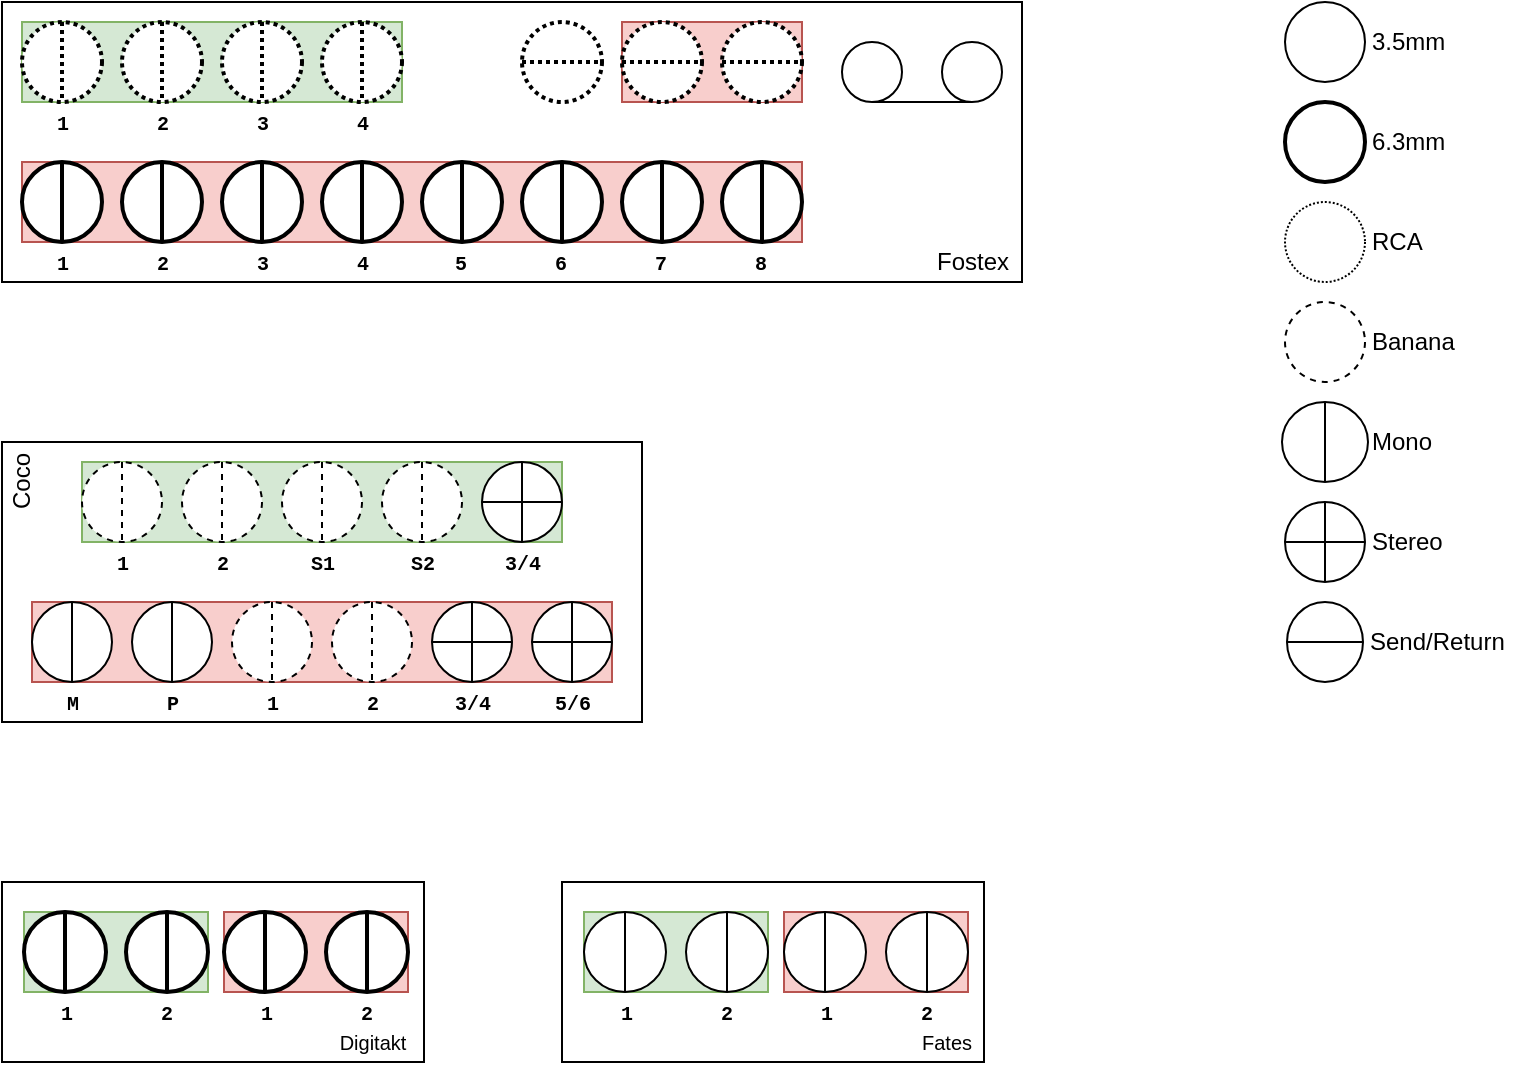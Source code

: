 <mxfile version="13.7.9" type="github">
  <diagram id="T0rFNiq_OgX8usC7l5FM" name="Page-1">
    <mxGraphModel dx="731" dy="662" grid="1" gridSize="10" guides="1" tooltips="1" connect="1" arrows="1" fold="1" page="1" pageScale="1" pageWidth="827" pageHeight="1169" math="0" shadow="0">
      <root>
        <mxCell id="0" />
        <mxCell id="1" parent="0" />
        <mxCell id="CBdwzcLFtsrTOGJNhiNT-50" value="" style="group" vertex="1" connectable="0" parent="1">
          <mxGeometry x="40" y="40" width="510" height="140" as="geometry" />
        </mxCell>
        <mxCell id="CBdwzcLFtsrTOGJNhiNT-32" value="" style="rounded=0;whiteSpace=wrap;html=1;" vertex="1" parent="CBdwzcLFtsrTOGJNhiNT-50">
          <mxGeometry width="510" height="140" as="geometry" />
        </mxCell>
        <mxCell id="CBdwzcLFtsrTOGJNhiNT-49" value="" style="group" vertex="1" connectable="0" parent="CBdwzcLFtsrTOGJNhiNT-50">
          <mxGeometry x="10" y="10" width="490" height="130" as="geometry" />
        </mxCell>
        <mxCell id="CBdwzcLFtsrTOGJNhiNT-25" value="" style="group" vertex="1" connectable="0" parent="CBdwzcLFtsrTOGJNhiNT-49">
          <mxGeometry x="410" y="10" width="80" height="30" as="geometry" />
        </mxCell>
        <mxCell id="CBdwzcLFtsrTOGJNhiNT-22" value="" style="shape=tapeData;whiteSpace=wrap;html=1;perimeter=ellipsePerimeter;" vertex="1" parent="CBdwzcLFtsrTOGJNhiNT-25">
          <mxGeometry width="30" height="30" as="geometry" />
        </mxCell>
        <mxCell id="CBdwzcLFtsrTOGJNhiNT-23" value="" style="shape=tapeData;whiteSpace=wrap;html=1;perimeter=ellipsePerimeter;flipH=1;" vertex="1" parent="CBdwzcLFtsrTOGJNhiNT-25">
          <mxGeometry x="50" width="30" height="30" as="geometry" />
        </mxCell>
        <mxCell id="CBdwzcLFtsrTOGJNhiNT-24" value="" style="endArrow=none;html=1;exitX=0.5;exitY=1;exitDx=0;exitDy=0;entryX=0.5;entryY=1;entryDx=0;entryDy=0;" edge="1" parent="CBdwzcLFtsrTOGJNhiNT-25" source="CBdwzcLFtsrTOGJNhiNT-22" target="CBdwzcLFtsrTOGJNhiNT-23">
          <mxGeometry width="50" height="50" relative="1" as="geometry">
            <mxPoint x="20" y="90" as="sourcePoint" />
            <mxPoint x="230" y="40" as="targetPoint" />
          </mxGeometry>
        </mxCell>
        <mxCell id="CBdwzcLFtsrTOGJNhiNT-16" value="" style="shape=lineEllipse;line=horizontal;perimeter=ellipsePerimeter;whiteSpace=wrap;html=1;backgroundOutline=1;strokeWidth=2;dashed=1;dashPattern=1 1;" vertex="1" parent="CBdwzcLFtsrTOGJNhiNT-49">
          <mxGeometry x="250" width="40" height="40" as="geometry" />
        </mxCell>
        <mxCell id="CBdwzcLFtsrTOGJNhiNT-19" value="" style="group;fillColor=#f8cecc;strokeColor=#b85450;" vertex="1" connectable="0" parent="CBdwzcLFtsrTOGJNhiNT-49">
          <mxGeometry x="300" width="90" height="40" as="geometry" />
        </mxCell>
        <mxCell id="CBdwzcLFtsrTOGJNhiNT-13" value="" style="shape=lineEllipse;line=horizontal;perimeter=ellipsePerimeter;whiteSpace=wrap;html=1;backgroundOutline=1;strokeWidth=2;dashed=1;dashPattern=1 1;" vertex="1" parent="CBdwzcLFtsrTOGJNhiNT-19">
          <mxGeometry x="50" width="40" height="40" as="geometry" />
        </mxCell>
        <mxCell id="CBdwzcLFtsrTOGJNhiNT-15" value="" style="shape=lineEllipse;line=horizontal;perimeter=ellipsePerimeter;whiteSpace=wrap;html=1;backgroundOutline=1;strokeWidth=2;dashed=1;dashPattern=1 1;" vertex="1" parent="CBdwzcLFtsrTOGJNhiNT-19">
          <mxGeometry width="40" height="40" as="geometry" />
        </mxCell>
        <mxCell id="CBdwzcLFtsrTOGJNhiNT-47" value="" style="group" vertex="1" connectable="0" parent="CBdwzcLFtsrTOGJNhiNT-49">
          <mxGeometry width="190" height="60" as="geometry" />
        </mxCell>
        <mxCell id="CBdwzcLFtsrTOGJNhiNT-35" value="&lt;font style=&quot;font-size: 10px&quot; face=&quot;Courier New&quot;&gt;&lt;b&gt;1&lt;/b&gt;&lt;/font&gt;" style="text;html=1;resizable=0;autosize=1;align=center;verticalAlign=middle;points=[];fillColor=none;strokeColor=none;rounded=0;" vertex="1" parent="CBdwzcLFtsrTOGJNhiNT-47">
          <mxGeometry x="10" y="40" width="20" height="20" as="geometry" />
        </mxCell>
        <mxCell id="CBdwzcLFtsrTOGJNhiNT-20" value="" style="group;fillColor=#d5e8d4;strokeColor=#82b366;" vertex="1" connectable="0" parent="CBdwzcLFtsrTOGJNhiNT-47">
          <mxGeometry width="190" height="40" as="geometry" />
        </mxCell>
        <mxCell id="CBdwzcLFtsrTOGJNhiNT-10" value="" style="shape=lineEllipse;line=vertical;perimeter=ellipsePerimeter;whiteSpace=wrap;html=1;backgroundOutline=1;strokeWidth=2;dashed=1;dashPattern=1 1;" vertex="1" parent="CBdwzcLFtsrTOGJNhiNT-20">
          <mxGeometry width="40" height="40" as="geometry" />
        </mxCell>
        <mxCell id="CBdwzcLFtsrTOGJNhiNT-11" value="" style="shape=lineEllipse;line=vertical;perimeter=ellipsePerimeter;whiteSpace=wrap;html=1;backgroundOutline=1;strokeWidth=2;dashed=1;dashPattern=1 1;" vertex="1" parent="CBdwzcLFtsrTOGJNhiNT-20">
          <mxGeometry x="50" width="40" height="40" as="geometry" />
        </mxCell>
        <mxCell id="CBdwzcLFtsrTOGJNhiNT-12" value="" style="shape=lineEllipse;line=vertical;perimeter=ellipsePerimeter;whiteSpace=wrap;html=1;backgroundOutline=1;strokeWidth=2;dashed=1;dashPattern=1 1;" vertex="1" parent="CBdwzcLFtsrTOGJNhiNT-20">
          <mxGeometry x="100" width="40" height="40" as="geometry" />
        </mxCell>
        <mxCell id="CBdwzcLFtsrTOGJNhiNT-14" value="" style="shape=lineEllipse;line=vertical;perimeter=ellipsePerimeter;whiteSpace=wrap;html=1;backgroundOutline=1;strokeWidth=2;dashed=1;dashPattern=1 1;" vertex="1" parent="CBdwzcLFtsrTOGJNhiNT-20">
          <mxGeometry x="150" width="40" height="40" as="geometry" />
        </mxCell>
        <mxCell id="CBdwzcLFtsrTOGJNhiNT-36" value="&lt;font style=&quot;font-size: 10px&quot; face=&quot;Courier New&quot;&gt;&lt;b&gt;2&lt;/b&gt;&lt;/font&gt;" style="text;html=1;resizable=0;autosize=1;align=center;verticalAlign=middle;points=[];fillColor=none;strokeColor=none;rounded=0;" vertex="1" parent="CBdwzcLFtsrTOGJNhiNT-47">
          <mxGeometry x="60" y="40" width="20" height="20" as="geometry" />
        </mxCell>
        <mxCell id="CBdwzcLFtsrTOGJNhiNT-37" value="&lt;font style=&quot;font-size: 10px&quot;&gt;&lt;b&gt;&lt;font style=&quot;font-size: 10px&quot; face=&quot;Courier New&quot;&gt;3&lt;/font&gt;&lt;/b&gt;&lt;/font&gt;" style="text;html=1;resizable=0;autosize=1;align=center;verticalAlign=middle;points=[];fillColor=none;strokeColor=none;rounded=0;" vertex="1" parent="CBdwzcLFtsrTOGJNhiNT-47">
          <mxGeometry x="110" y="40" width="20" height="20" as="geometry" />
        </mxCell>
        <mxCell id="CBdwzcLFtsrTOGJNhiNT-38" value="&lt;font style=&quot;font-size: 10px&quot; face=&quot;Courier New&quot;&gt;&lt;b&gt;4&lt;/b&gt;&lt;/font&gt;" style="text;html=1;resizable=0;autosize=1;align=center;verticalAlign=middle;points=[];fillColor=none;strokeColor=none;rounded=0;" vertex="1" parent="CBdwzcLFtsrTOGJNhiNT-47">
          <mxGeometry x="160" y="40" width="20" height="20" as="geometry" />
        </mxCell>
        <mxCell id="CBdwzcLFtsrTOGJNhiNT-48" value="" style="group" vertex="1" connectable="0" parent="CBdwzcLFtsrTOGJNhiNT-49">
          <mxGeometry y="70" width="390" height="60" as="geometry" />
        </mxCell>
        <mxCell id="CBdwzcLFtsrTOGJNhiNT-18" value="" style="group;fillColor=#f8cecc;strokeColor=#b85450;" vertex="1" connectable="0" parent="CBdwzcLFtsrTOGJNhiNT-48">
          <mxGeometry width="390" height="40" as="geometry" />
        </mxCell>
        <mxCell id="CBdwzcLFtsrTOGJNhiNT-1" value="" style="shape=lineEllipse;line=vertical;perimeter=ellipsePerimeter;whiteSpace=wrap;html=1;backgroundOutline=1;strokeWidth=2;" vertex="1" parent="CBdwzcLFtsrTOGJNhiNT-18">
          <mxGeometry width="40" height="40" as="geometry" />
        </mxCell>
        <mxCell id="CBdwzcLFtsrTOGJNhiNT-2" value="" style="shape=lineEllipse;line=vertical;perimeter=ellipsePerimeter;whiteSpace=wrap;html=1;backgroundOutline=1;strokeWidth=2;" vertex="1" parent="CBdwzcLFtsrTOGJNhiNT-18">
          <mxGeometry x="50" width="40" height="40" as="geometry" />
        </mxCell>
        <mxCell id="CBdwzcLFtsrTOGJNhiNT-3" value="" style="shape=lineEllipse;line=vertical;perimeter=ellipsePerimeter;whiteSpace=wrap;html=1;backgroundOutline=1;strokeWidth=2;" vertex="1" parent="CBdwzcLFtsrTOGJNhiNT-18">
          <mxGeometry x="100" width="40" height="40" as="geometry" />
        </mxCell>
        <mxCell id="CBdwzcLFtsrTOGJNhiNT-4" value="" style="shape=lineEllipse;line=vertical;perimeter=ellipsePerimeter;whiteSpace=wrap;html=1;backgroundOutline=1;strokeWidth=2;" vertex="1" parent="CBdwzcLFtsrTOGJNhiNT-18">
          <mxGeometry x="350" width="40" height="40" as="geometry" />
        </mxCell>
        <mxCell id="CBdwzcLFtsrTOGJNhiNT-5" value="" style="shape=lineEllipse;line=vertical;perimeter=ellipsePerimeter;whiteSpace=wrap;html=1;backgroundOutline=1;strokeWidth=2;" vertex="1" parent="CBdwzcLFtsrTOGJNhiNT-18">
          <mxGeometry x="150" width="40" height="40" as="geometry" />
        </mxCell>
        <mxCell id="CBdwzcLFtsrTOGJNhiNT-6" value="" style="shape=lineEllipse;line=vertical;perimeter=ellipsePerimeter;whiteSpace=wrap;html=1;backgroundOutline=1;strokeWidth=2;" vertex="1" parent="CBdwzcLFtsrTOGJNhiNT-18">
          <mxGeometry x="300" width="40" height="40" as="geometry" />
        </mxCell>
        <mxCell id="CBdwzcLFtsrTOGJNhiNT-7" value="" style="shape=lineEllipse;line=vertical;perimeter=ellipsePerimeter;whiteSpace=wrap;html=1;backgroundOutline=1;strokeWidth=2;" vertex="1" parent="CBdwzcLFtsrTOGJNhiNT-18">
          <mxGeometry x="250" width="40" height="40" as="geometry" />
        </mxCell>
        <mxCell id="CBdwzcLFtsrTOGJNhiNT-8" value="" style="shape=lineEllipse;line=vertical;perimeter=ellipsePerimeter;whiteSpace=wrap;html=1;backgroundOutline=1;strokeWidth=2;" vertex="1" parent="CBdwzcLFtsrTOGJNhiNT-18">
          <mxGeometry x="200" width="40" height="40" as="geometry" />
        </mxCell>
        <mxCell id="CBdwzcLFtsrTOGJNhiNT-39" value="&lt;font style=&quot;font-size: 10px&quot; face=&quot;Courier New&quot;&gt;&lt;b&gt;1&lt;/b&gt;&lt;/font&gt;" style="text;html=1;resizable=0;autosize=1;align=center;verticalAlign=middle;points=[];fillColor=none;strokeColor=none;rounded=0;" vertex="1" parent="CBdwzcLFtsrTOGJNhiNT-48">
          <mxGeometry x="10" y="40" width="20" height="20" as="geometry" />
        </mxCell>
        <mxCell id="CBdwzcLFtsrTOGJNhiNT-40" value="&lt;font style=&quot;font-size: 10px&quot; face=&quot;Courier New&quot;&gt;&lt;b&gt;2&lt;/b&gt;&lt;/font&gt;" style="text;html=1;resizable=0;autosize=1;align=center;verticalAlign=middle;points=[];fillColor=none;strokeColor=none;rounded=0;" vertex="1" parent="CBdwzcLFtsrTOGJNhiNT-48">
          <mxGeometry x="60" y="40" width="20" height="20" as="geometry" />
        </mxCell>
        <mxCell id="CBdwzcLFtsrTOGJNhiNT-41" value="&lt;font style=&quot;font-size: 10px&quot;&gt;&lt;b&gt;&lt;font style=&quot;font-size: 10px&quot; face=&quot;Courier New&quot;&gt;3&lt;/font&gt;&lt;/b&gt;&lt;/font&gt;" style="text;html=1;resizable=0;autosize=1;align=center;verticalAlign=middle;points=[];fillColor=none;strokeColor=none;rounded=0;" vertex="1" parent="CBdwzcLFtsrTOGJNhiNT-48">
          <mxGeometry x="110" y="40" width="20" height="20" as="geometry" />
        </mxCell>
        <mxCell id="CBdwzcLFtsrTOGJNhiNT-42" value="&lt;font style=&quot;font-size: 10px&quot; face=&quot;Courier New&quot;&gt;&lt;b&gt;4&lt;/b&gt;&lt;/font&gt;" style="text;html=1;resizable=0;autosize=1;align=center;verticalAlign=middle;points=[];fillColor=none;strokeColor=none;rounded=0;" vertex="1" parent="CBdwzcLFtsrTOGJNhiNT-48">
          <mxGeometry x="160" y="40" width="20" height="20" as="geometry" />
        </mxCell>
        <mxCell id="CBdwzcLFtsrTOGJNhiNT-43" value="&lt;font style=&quot;font-size: 10px&quot; face=&quot;Courier New&quot;&gt;&lt;b&gt;&lt;font style=&quot;font-size: 10px&quot;&gt;5&lt;/font&gt;&lt;/b&gt;&lt;/font&gt;" style="text;html=1;resizable=0;autosize=1;align=center;verticalAlign=middle;points=[];fillColor=none;strokeColor=none;rounded=0;" vertex="1" parent="CBdwzcLFtsrTOGJNhiNT-48">
          <mxGeometry x="209" y="40" width="20" height="20" as="geometry" />
        </mxCell>
        <mxCell id="CBdwzcLFtsrTOGJNhiNT-44" value="&lt;font style=&quot;font-size: 10px&quot; face=&quot;Courier New&quot;&gt;&lt;b&gt;6&lt;/b&gt;&lt;/font&gt;" style="text;html=1;resizable=0;autosize=1;align=center;verticalAlign=middle;points=[];fillColor=none;strokeColor=none;rounded=0;" vertex="1" parent="CBdwzcLFtsrTOGJNhiNT-48">
          <mxGeometry x="259" y="40" width="20" height="20" as="geometry" />
        </mxCell>
        <mxCell id="CBdwzcLFtsrTOGJNhiNT-45" value="&lt;font style=&quot;font-size: 10px&quot; face=&quot;Courier New&quot;&gt;&lt;b&gt;7&lt;/b&gt;&lt;/font&gt;" style="text;html=1;resizable=0;autosize=1;align=center;verticalAlign=middle;points=[];fillColor=none;strokeColor=none;rounded=0;" vertex="1" parent="CBdwzcLFtsrTOGJNhiNT-48">
          <mxGeometry x="309" y="40" width="20" height="20" as="geometry" />
        </mxCell>
        <mxCell id="CBdwzcLFtsrTOGJNhiNT-46" value="&lt;font style=&quot;font-size: 10px&quot; face=&quot;Courier New&quot;&gt;&lt;b&gt;8&lt;/b&gt;&lt;/font&gt;" style="text;html=1;resizable=0;autosize=1;align=center;verticalAlign=middle;points=[];fillColor=none;strokeColor=none;rounded=0;" vertex="1" parent="CBdwzcLFtsrTOGJNhiNT-48">
          <mxGeometry x="359" y="40" width="20" height="20" as="geometry" />
        </mxCell>
        <mxCell id="CBdwzcLFtsrTOGJNhiNT-153" value="Fostex" style="text;html=1;resizable=0;autosize=1;align=center;verticalAlign=middle;points=[];fillColor=none;strokeColor=none;rounded=0;" vertex="1" parent="CBdwzcLFtsrTOGJNhiNT-50">
          <mxGeometry x="460" y="120" width="50" height="20" as="geometry" />
        </mxCell>
        <mxCell id="CBdwzcLFtsrTOGJNhiNT-100" value="" style="group" vertex="1" connectable="0" parent="1">
          <mxGeometry x="40" y="260" width="320" height="140" as="geometry" />
        </mxCell>
        <mxCell id="CBdwzcLFtsrTOGJNhiNT-99" value="" style="rounded=0;whiteSpace=wrap;html=1;" vertex="1" parent="CBdwzcLFtsrTOGJNhiNT-100">
          <mxGeometry width="320" height="140" as="geometry" />
        </mxCell>
        <mxCell id="CBdwzcLFtsrTOGJNhiNT-75" value="" style="group" vertex="1" connectable="0" parent="CBdwzcLFtsrTOGJNhiNT-100">
          <mxGeometry x="15" y="80" width="290" height="60" as="geometry" />
        </mxCell>
        <mxCell id="CBdwzcLFtsrTOGJNhiNT-61" value="&lt;font style=&quot;font-size: 10px&quot; face=&quot;Courier New&quot;&gt;&lt;b&gt;P&lt;/b&gt;&lt;/font&gt;" style="text;html=1;resizable=0;autosize=1;align=center;verticalAlign=middle;points=[];fillColor=none;strokeColor=none;rounded=0;" vertex="1" parent="CBdwzcLFtsrTOGJNhiNT-75">
          <mxGeometry x="60" y="40" width="20" height="20" as="geometry" />
        </mxCell>
        <mxCell id="CBdwzcLFtsrTOGJNhiNT-57" value="&lt;font style=&quot;font-size: 10px&quot; face=&quot;Courier New&quot;&gt;&lt;b&gt;2&lt;/b&gt;&lt;/font&gt;" style="text;html=1;resizable=0;autosize=1;align=center;verticalAlign=middle;points=[];fillColor=none;strokeColor=none;rounded=0;" vertex="1" parent="CBdwzcLFtsrTOGJNhiNT-75">
          <mxGeometry x="160" y="40" width="20" height="20" as="geometry" />
        </mxCell>
        <mxCell id="CBdwzcLFtsrTOGJNhiNT-56" value="&lt;font style=&quot;font-size: 10px&quot; face=&quot;Courier New&quot;&gt;&lt;b&gt;1&lt;/b&gt;&lt;/font&gt;" style="text;html=1;resizable=0;autosize=1;align=center;verticalAlign=middle;points=[];fillColor=none;strokeColor=none;rounded=0;" vertex="1" parent="CBdwzcLFtsrTOGJNhiNT-75">
          <mxGeometry x="110" y="40" width="20" height="20" as="geometry" />
        </mxCell>
        <mxCell id="CBdwzcLFtsrTOGJNhiNT-68" value="&lt;font style=&quot;font-size: 10px&quot; face=&quot;Courier New&quot;&gt;&lt;b&gt;M&lt;/b&gt;&lt;/font&gt;" style="text;html=1;resizable=0;autosize=1;align=center;verticalAlign=middle;points=[];fillColor=none;strokeColor=none;rounded=0;" vertex="1" parent="CBdwzcLFtsrTOGJNhiNT-75">
          <mxGeometry x="10" y="40" width="20" height="20" as="geometry" />
        </mxCell>
        <mxCell id="CBdwzcLFtsrTOGJNhiNT-72" value="&lt;font style=&quot;font-size: 10px&quot; face=&quot;Courier New&quot;&gt;&lt;b&gt;3/4&lt;/b&gt;&lt;/font&gt;" style="text;html=1;resizable=0;autosize=1;align=center;verticalAlign=middle;points=[];fillColor=none;strokeColor=none;rounded=0;" vertex="1" parent="CBdwzcLFtsrTOGJNhiNT-75">
          <mxGeometry x="205" y="40" width="30" height="20" as="geometry" />
        </mxCell>
        <mxCell id="CBdwzcLFtsrTOGJNhiNT-73" value="&lt;font style=&quot;font-size: 10px&quot; face=&quot;Courier New&quot;&gt;&lt;b&gt;5/6&lt;/b&gt;&lt;/font&gt;" style="text;html=1;resizable=0;autosize=1;align=center;verticalAlign=middle;points=[];fillColor=none;strokeColor=none;rounded=0;" vertex="1" parent="CBdwzcLFtsrTOGJNhiNT-75">
          <mxGeometry x="255" y="40" width="30" height="20" as="geometry" />
        </mxCell>
        <mxCell id="CBdwzcLFtsrTOGJNhiNT-74" value="" style="group;fillColor=#f8cecc;strokeColor=#b85450;" vertex="1" connectable="0" parent="CBdwzcLFtsrTOGJNhiNT-75">
          <mxGeometry width="290" height="40" as="geometry" />
        </mxCell>
        <mxCell id="CBdwzcLFtsrTOGJNhiNT-54" value="" style="shape=lineEllipse;line=vertical;perimeter=ellipsePerimeter;whiteSpace=wrap;html=1;backgroundOutline=1;" vertex="1" parent="CBdwzcLFtsrTOGJNhiNT-74">
          <mxGeometry x="50" width="40" height="40" as="geometry" />
        </mxCell>
        <mxCell id="CBdwzcLFtsrTOGJNhiNT-51" value="" style="shape=orEllipse;perimeter=ellipsePerimeter;whiteSpace=wrap;html=1;backgroundOutline=1;" vertex="1" parent="CBdwzcLFtsrTOGJNhiNT-74">
          <mxGeometry x="250" width="40" height="40" as="geometry" />
        </mxCell>
        <mxCell id="CBdwzcLFtsrTOGJNhiNT-52" value="" style="shape=orEllipse;perimeter=ellipsePerimeter;whiteSpace=wrap;html=1;backgroundOutline=1;" vertex="1" parent="CBdwzcLFtsrTOGJNhiNT-74">
          <mxGeometry x="200" width="40" height="40" as="geometry" />
        </mxCell>
        <mxCell id="CBdwzcLFtsrTOGJNhiNT-67" value="" style="shape=lineEllipse;line=vertical;perimeter=ellipsePerimeter;whiteSpace=wrap;html=1;backgroundOutline=1;" vertex="1" parent="CBdwzcLFtsrTOGJNhiNT-74">
          <mxGeometry width="40" height="40" as="geometry" />
        </mxCell>
        <mxCell id="CBdwzcLFtsrTOGJNhiNT-70" value="" style="shape=lineEllipse;line=vertical;perimeter=ellipsePerimeter;whiteSpace=wrap;html=1;backgroundOutline=1;dashed=1;" vertex="1" parent="CBdwzcLFtsrTOGJNhiNT-74">
          <mxGeometry x="100" width="40" height="40" as="geometry" />
        </mxCell>
        <mxCell id="CBdwzcLFtsrTOGJNhiNT-71" value="" style="shape=lineEllipse;line=vertical;perimeter=ellipsePerimeter;whiteSpace=wrap;html=1;backgroundOutline=1;dashed=1;" vertex="1" parent="CBdwzcLFtsrTOGJNhiNT-74">
          <mxGeometry x="150" width="40" height="40" as="geometry" />
        </mxCell>
        <mxCell id="CBdwzcLFtsrTOGJNhiNT-98" value="" style="group;container=1;" vertex="1" connectable="0" parent="CBdwzcLFtsrTOGJNhiNT-100">
          <mxGeometry x="40" y="10" width="240" height="60" as="geometry" />
        </mxCell>
        <mxCell id="CBdwzcLFtsrTOGJNhiNT-83" value="&lt;font style=&quot;font-size: 10px&quot; face=&quot;Courier New&quot;&gt;&lt;b&gt;1&lt;/b&gt;&lt;/font&gt;" style="text;html=1;resizable=0;autosize=1;align=center;verticalAlign=middle;points=[];fillColor=none;strokeColor=none;rounded=0;" vertex="1" parent="CBdwzcLFtsrTOGJNhiNT-98">
          <mxGeometry x="10" y="40" width="20" height="20" as="geometry" />
        </mxCell>
        <mxCell id="CBdwzcLFtsrTOGJNhiNT-86" value="&lt;font style=&quot;font-size: 10px&quot; face=&quot;Courier New&quot;&gt;&lt;b&gt;3/4&lt;/b&gt;&lt;/font&gt;" style="text;html=1;resizable=0;autosize=1;align=center;verticalAlign=middle;points=[];fillColor=none;strokeColor=none;rounded=0;" vertex="1" parent="CBdwzcLFtsrTOGJNhiNT-98">
          <mxGeometry x="205" y="40" width="30" height="20" as="geometry" />
        </mxCell>
        <mxCell id="CBdwzcLFtsrTOGJNhiNT-88" value="&lt;font style=&quot;font-size: 10px&quot; face=&quot;Courier New&quot;&gt;&lt;b&gt;2&lt;/b&gt;&lt;/font&gt;" style="text;html=1;resizable=0;autosize=1;align=center;verticalAlign=middle;points=[];fillColor=none;strokeColor=none;rounded=0;" vertex="1" parent="CBdwzcLFtsrTOGJNhiNT-98">
          <mxGeometry x="60" y="40" width="20" height="20" as="geometry" />
        </mxCell>
        <mxCell id="CBdwzcLFtsrTOGJNhiNT-89" value="&lt;font style=&quot;font-size: 10px&quot; face=&quot;Courier New&quot;&gt;&lt;b&gt;S1&lt;/b&gt;&lt;/font&gt;" style="text;html=1;resizable=0;autosize=1;align=center;verticalAlign=middle;points=[];fillColor=none;strokeColor=none;rounded=0;" vertex="1" parent="CBdwzcLFtsrTOGJNhiNT-98">
          <mxGeometry x="105" y="40" width="30" height="20" as="geometry" />
        </mxCell>
        <mxCell id="CBdwzcLFtsrTOGJNhiNT-90" value="&lt;font style=&quot;font-size: 10px&quot; face=&quot;Courier New&quot;&gt;&lt;b&gt;S2&lt;/b&gt;&lt;/font&gt;" style="text;html=1;resizable=0;autosize=1;align=center;verticalAlign=middle;points=[];fillColor=none;strokeColor=none;rounded=0;" vertex="1" parent="CBdwzcLFtsrTOGJNhiNT-98">
          <mxGeometry x="155" y="40" width="30" height="20" as="geometry" />
        </mxCell>
        <mxCell id="CBdwzcLFtsrTOGJNhiNT-97" value="" style="group;fillColor=#d5e8d4;strokeColor=#82b366;" vertex="1" connectable="0" parent="CBdwzcLFtsrTOGJNhiNT-98">
          <mxGeometry width="240" height="40" as="geometry" />
        </mxCell>
        <mxCell id="CBdwzcLFtsrTOGJNhiNT-53" value="" style="shape=orEllipse;perimeter=ellipsePerimeter;whiteSpace=wrap;html=1;backgroundOutline=1;" vertex="1" parent="CBdwzcLFtsrTOGJNhiNT-97">
          <mxGeometry x="200" width="40" height="40" as="geometry" />
        </mxCell>
        <mxCell id="CBdwzcLFtsrTOGJNhiNT-81" value="" style="shape=lineEllipse;line=vertical;perimeter=ellipsePerimeter;whiteSpace=wrap;html=1;backgroundOutline=1;dashed=1;" vertex="1" parent="CBdwzcLFtsrTOGJNhiNT-97">
          <mxGeometry width="40" height="40" as="geometry" />
        </mxCell>
        <mxCell id="CBdwzcLFtsrTOGJNhiNT-82" value="" style="shape=lineEllipse;line=vertical;perimeter=ellipsePerimeter;whiteSpace=wrap;html=1;backgroundOutline=1;dashed=1;" vertex="1" parent="CBdwzcLFtsrTOGJNhiNT-97">
          <mxGeometry x="50" width="40" height="40" as="geometry" />
        </mxCell>
        <mxCell id="CBdwzcLFtsrTOGJNhiNT-84" value="" style="shape=lineEllipse;line=vertical;perimeter=ellipsePerimeter;whiteSpace=wrap;html=1;backgroundOutline=1;dashed=1;" vertex="1" parent="CBdwzcLFtsrTOGJNhiNT-97">
          <mxGeometry x="100" width="40" height="40" as="geometry" />
        </mxCell>
        <mxCell id="CBdwzcLFtsrTOGJNhiNT-85" value="" style="shape=lineEllipse;line=vertical;perimeter=ellipsePerimeter;whiteSpace=wrap;html=1;backgroundOutline=1;dashed=1;" vertex="1" parent="CBdwzcLFtsrTOGJNhiNT-97">
          <mxGeometry x="150" width="40" height="40" as="geometry" />
        </mxCell>
        <mxCell id="CBdwzcLFtsrTOGJNhiNT-155" value="Coco" style="text;html=1;resizable=0;autosize=1;align=center;verticalAlign=middle;points=[];fillColor=none;strokeColor=none;rounded=0;rotation=270;" vertex="1" parent="CBdwzcLFtsrTOGJNhiNT-100">
          <mxGeometry x="-10" y="10" width="40" height="20" as="geometry" />
        </mxCell>
        <mxCell id="CBdwzcLFtsrTOGJNhiNT-152" value="" style="group" vertex="1" connectable="0" parent="1">
          <mxGeometry x="680" y="40" width="121.5" height="340" as="geometry" />
        </mxCell>
        <mxCell id="CBdwzcLFtsrTOGJNhiNT-136" value="" style="ellipse;whiteSpace=wrap;html=1;strokeWidth=1;" vertex="1" parent="CBdwzcLFtsrTOGJNhiNT-152">
          <mxGeometry x="1.5" width="40" height="40" as="geometry" />
        </mxCell>
        <mxCell id="CBdwzcLFtsrTOGJNhiNT-137" value="" style="ellipse;whiteSpace=wrap;html=1;strokeWidth=1;dashed=1;dashPattern=1 1;" vertex="1" parent="CBdwzcLFtsrTOGJNhiNT-152">
          <mxGeometry x="1.5" y="100" width="40" height="40" as="geometry" />
        </mxCell>
        <mxCell id="CBdwzcLFtsrTOGJNhiNT-138" value="" style="ellipse;whiteSpace=wrap;html=1;strokeWidth=1;dashed=1;" vertex="1" parent="CBdwzcLFtsrTOGJNhiNT-152">
          <mxGeometry x="1.5" y="150" width="40" height="40" as="geometry" />
        </mxCell>
        <mxCell id="CBdwzcLFtsrTOGJNhiNT-139" value="" style="ellipse;whiteSpace=wrap;html=1;strokeWidth=2;" vertex="1" parent="CBdwzcLFtsrTOGJNhiNT-152">
          <mxGeometry x="1.5" y="50" width="40" height="40" as="geometry" />
        </mxCell>
        <mxCell id="CBdwzcLFtsrTOGJNhiNT-140" value="&lt;div&gt;3.5mm&lt;/div&gt;" style="text;html=1;resizable=0;autosize=1;align=left;verticalAlign=middle;points=[];fillColor=none;strokeColor=none;rounded=0;dashed=1;" vertex="1" parent="CBdwzcLFtsrTOGJNhiNT-152">
          <mxGeometry x="43" y="10" width="50" height="20" as="geometry" />
        </mxCell>
        <mxCell id="CBdwzcLFtsrTOGJNhiNT-141" value="&lt;div&gt;6.3mm&lt;/div&gt;" style="text;html=1;resizable=0;autosize=1;align=left;verticalAlign=middle;points=[];fillColor=none;strokeColor=none;rounded=0;dashed=1;" vertex="1" parent="CBdwzcLFtsrTOGJNhiNT-152">
          <mxGeometry x="43" y="60" width="50" height="20" as="geometry" />
        </mxCell>
        <mxCell id="CBdwzcLFtsrTOGJNhiNT-142" value="RCA" style="text;html=1;resizable=0;autosize=1;align=left;verticalAlign=middle;points=[];fillColor=none;strokeColor=none;rounded=0;dashed=1;" vertex="1" parent="CBdwzcLFtsrTOGJNhiNT-152">
          <mxGeometry x="43" y="110" width="40" height="20" as="geometry" />
        </mxCell>
        <mxCell id="CBdwzcLFtsrTOGJNhiNT-143" value="Banana" style="text;html=1;resizable=0;autosize=1;align=left;verticalAlign=middle;points=[];fillColor=none;strokeColor=none;rounded=0;dashed=1;" vertex="1" parent="CBdwzcLFtsrTOGJNhiNT-152">
          <mxGeometry x="43" y="160" width="60" height="20" as="geometry" />
        </mxCell>
        <mxCell id="CBdwzcLFtsrTOGJNhiNT-145" value="Mono" style="text;html=1;resizable=0;autosize=1;align=left;verticalAlign=middle;points=[];fillColor=none;strokeColor=none;rounded=0;dashed=1;" vertex="1" parent="CBdwzcLFtsrTOGJNhiNT-152">
          <mxGeometry x="43" y="210" width="50" height="20" as="geometry" />
        </mxCell>
        <mxCell id="CBdwzcLFtsrTOGJNhiNT-146" value="" style="shape=lineEllipse;line=vertical;perimeter=ellipsePerimeter;whiteSpace=wrap;html=1;backgroundOutline=1;strokeWidth=1;align=left;" vertex="1" parent="CBdwzcLFtsrTOGJNhiNT-152">
          <mxGeometry y="200" width="43" height="40" as="geometry" />
        </mxCell>
        <mxCell id="CBdwzcLFtsrTOGJNhiNT-147" value="" style="shape=orEllipse;perimeter=ellipsePerimeter;whiteSpace=wrap;html=1;backgroundOutline=1;strokeWidth=1;align=left;" vertex="1" parent="CBdwzcLFtsrTOGJNhiNT-152">
          <mxGeometry x="1.5" y="250" width="40" height="40" as="geometry" />
        </mxCell>
        <mxCell id="CBdwzcLFtsrTOGJNhiNT-148" value="Stereo" style="text;html=1;resizable=0;autosize=1;align=left;verticalAlign=middle;points=[];fillColor=none;strokeColor=none;rounded=0;dashed=1;" vertex="1" parent="CBdwzcLFtsrTOGJNhiNT-152">
          <mxGeometry x="43" y="260" width="50" height="20" as="geometry" />
        </mxCell>
        <mxCell id="CBdwzcLFtsrTOGJNhiNT-149" value="" style="shape=lineEllipse;perimeter=ellipsePerimeter;whiteSpace=wrap;html=1;backgroundOutline=1;strokeWidth=1;align=left;" vertex="1" parent="CBdwzcLFtsrTOGJNhiNT-152">
          <mxGeometry x="2.5" y="300" width="38" height="40" as="geometry" />
        </mxCell>
        <mxCell id="CBdwzcLFtsrTOGJNhiNT-150" value="Send/Return" style="text;html=1;resizable=0;autosize=1;align=left;verticalAlign=middle;points=[];fillColor=none;strokeColor=none;rounded=0;dashed=1;" vertex="1" parent="CBdwzcLFtsrTOGJNhiNT-152">
          <mxGeometry x="41.5" y="310" width="80" height="20" as="geometry" />
        </mxCell>
        <mxCell id="CBdwzcLFtsrTOGJNhiNT-158" value="" style="group" vertex="1" connectable="0" parent="1">
          <mxGeometry x="40" y="480" width="220" height="90" as="geometry" />
        </mxCell>
        <mxCell id="CBdwzcLFtsrTOGJNhiNT-120" value="" style="group" vertex="1" connectable="0" parent="CBdwzcLFtsrTOGJNhiNT-158">
          <mxGeometry width="220" height="90" as="geometry" />
        </mxCell>
        <mxCell id="CBdwzcLFtsrTOGJNhiNT-119" value="" style="rounded=0;whiteSpace=wrap;html=1;" vertex="1" parent="CBdwzcLFtsrTOGJNhiNT-120">
          <mxGeometry width="211" height="90" as="geometry" />
        </mxCell>
        <mxCell id="CBdwzcLFtsrTOGJNhiNT-118" value="" style="group" vertex="1" connectable="0" parent="CBdwzcLFtsrTOGJNhiNT-120">
          <mxGeometry x="11" y="15" width="199" height="75" as="geometry" />
        </mxCell>
        <mxCell id="CBdwzcLFtsrTOGJNhiNT-116" value="" style="group" vertex="1" connectable="0" parent="CBdwzcLFtsrTOGJNhiNT-118">
          <mxGeometry width="92" height="60" as="geometry" />
        </mxCell>
        <mxCell id="CBdwzcLFtsrTOGJNhiNT-105" value="" style="group;fillColor=#d5e8d4;strokeColor=#82b366;" vertex="1" connectable="0" parent="CBdwzcLFtsrTOGJNhiNT-116">
          <mxGeometry width="92" height="40" as="geometry" />
        </mxCell>
        <mxCell id="CBdwzcLFtsrTOGJNhiNT-101" value="" style="shape=lineEllipse;line=vertical;perimeter=ellipsePerimeter;whiteSpace=wrap;html=1;backgroundOutline=1;strokeWidth=2;" vertex="1" parent="CBdwzcLFtsrTOGJNhiNT-105">
          <mxGeometry width="41" height="40" as="geometry" />
        </mxCell>
        <mxCell id="CBdwzcLFtsrTOGJNhiNT-102" value="" style="shape=lineEllipse;line=vertical;perimeter=ellipsePerimeter;whiteSpace=wrap;html=1;backgroundOutline=1;strokeWidth=2;" vertex="1" parent="CBdwzcLFtsrTOGJNhiNT-105">
          <mxGeometry x="51" width="41" height="40" as="geometry" />
        </mxCell>
        <mxCell id="CBdwzcLFtsrTOGJNhiNT-107" value="&lt;font style=&quot;font-size: 10px&quot; face=&quot;Courier New&quot;&gt;&lt;b&gt;1&lt;/b&gt;&lt;/font&gt;" style="text;html=1;resizable=0;autosize=1;align=center;verticalAlign=middle;points=[];fillColor=none;strokeColor=none;rounded=0;" vertex="1" parent="CBdwzcLFtsrTOGJNhiNT-116">
          <mxGeometry x="11" y="40" width="20" height="20" as="geometry" />
        </mxCell>
        <mxCell id="CBdwzcLFtsrTOGJNhiNT-108" value="&lt;font style=&quot;font-size: 10px&quot; face=&quot;Courier New&quot;&gt;&lt;b&gt;2&lt;/b&gt;&lt;/font&gt;" style="text;html=1;resizable=0;autosize=1;align=center;verticalAlign=middle;points=[];fillColor=none;strokeColor=none;rounded=0;" vertex="1" parent="CBdwzcLFtsrTOGJNhiNT-116">
          <mxGeometry x="61" y="40" width="20" height="20" as="geometry" />
        </mxCell>
        <mxCell id="CBdwzcLFtsrTOGJNhiNT-117" value="" style="group" vertex="1" connectable="0" parent="CBdwzcLFtsrTOGJNhiNT-118">
          <mxGeometry x="100" width="99" height="75" as="geometry" />
        </mxCell>
        <mxCell id="CBdwzcLFtsrTOGJNhiNT-111" value="" style="group;fillColor=#f8cecc;strokeColor=#b85450;" vertex="1" connectable="0" parent="CBdwzcLFtsrTOGJNhiNT-117">
          <mxGeometry width="92" height="40" as="geometry" />
        </mxCell>
        <mxCell id="CBdwzcLFtsrTOGJNhiNT-112" value="" style="shape=lineEllipse;line=vertical;perimeter=ellipsePerimeter;whiteSpace=wrap;html=1;backgroundOutline=1;strokeWidth=2;" vertex="1" parent="CBdwzcLFtsrTOGJNhiNT-111">
          <mxGeometry width="41" height="40" as="geometry" />
        </mxCell>
        <mxCell id="CBdwzcLFtsrTOGJNhiNT-113" value="" style="shape=lineEllipse;line=vertical;perimeter=ellipsePerimeter;whiteSpace=wrap;html=1;backgroundOutline=1;strokeWidth=2;" vertex="1" parent="CBdwzcLFtsrTOGJNhiNT-111">
          <mxGeometry x="51" width="41" height="40" as="geometry" />
        </mxCell>
        <mxCell id="CBdwzcLFtsrTOGJNhiNT-114" value="&lt;font style=&quot;font-size: 10px&quot; face=&quot;Courier New&quot;&gt;&lt;b&gt;1&lt;/b&gt;&lt;/font&gt;" style="text;html=1;resizable=0;autosize=1;align=center;verticalAlign=middle;points=[];fillColor=none;strokeColor=none;rounded=0;" vertex="1" parent="CBdwzcLFtsrTOGJNhiNT-117">
          <mxGeometry x="11" y="40" width="20" height="20" as="geometry" />
        </mxCell>
        <mxCell id="CBdwzcLFtsrTOGJNhiNT-115" value="&lt;font style=&quot;font-size: 10px&quot; face=&quot;Courier New&quot;&gt;&lt;b&gt;2&lt;/b&gt;&lt;/font&gt;" style="text;html=1;resizable=0;autosize=1;align=center;verticalAlign=middle;points=[];fillColor=none;strokeColor=none;rounded=0;" vertex="1" parent="CBdwzcLFtsrTOGJNhiNT-117">
          <mxGeometry x="61" y="40" width="20" height="20" as="geometry" />
        </mxCell>
        <mxCell id="CBdwzcLFtsrTOGJNhiNT-157" value="Digitakt" style="text;html=1;resizable=0;autosize=1;align=center;verticalAlign=middle;points=[];fillColor=none;strokeColor=none;rounded=0;fontSize=10;" vertex="1" parent="CBdwzcLFtsrTOGJNhiNT-117">
          <mxGeometry x="49" y="55" width="50" height="20" as="geometry" />
        </mxCell>
        <mxCell id="CBdwzcLFtsrTOGJNhiNT-160" value="" style="group" vertex="1" connectable="0" parent="1">
          <mxGeometry x="320" y="480" width="212" height="90" as="geometry" />
        </mxCell>
        <mxCell id="CBdwzcLFtsrTOGJNhiNT-121" value="" style="group" vertex="1" connectable="0" parent="CBdwzcLFtsrTOGJNhiNT-160">
          <mxGeometry width="212" height="90" as="geometry" />
        </mxCell>
        <mxCell id="CBdwzcLFtsrTOGJNhiNT-122" value="" style="rounded=0;whiteSpace=wrap;html=1;" vertex="1" parent="CBdwzcLFtsrTOGJNhiNT-121">
          <mxGeometry width="211" height="90" as="geometry" />
        </mxCell>
        <mxCell id="CBdwzcLFtsrTOGJNhiNT-123" value="" style="group" vertex="1" connectable="0" parent="CBdwzcLFtsrTOGJNhiNT-121">
          <mxGeometry x="11" y="15" width="201" height="75" as="geometry" />
        </mxCell>
        <mxCell id="CBdwzcLFtsrTOGJNhiNT-124" value="" style="group" vertex="1" connectable="0" parent="CBdwzcLFtsrTOGJNhiNT-123">
          <mxGeometry width="92" height="60" as="geometry" />
        </mxCell>
        <mxCell id="CBdwzcLFtsrTOGJNhiNT-125" value="" style="group;fillColor=#d5e8d4;strokeColor=#82b366;" vertex="1" connectable="0" parent="CBdwzcLFtsrTOGJNhiNT-124">
          <mxGeometry width="92" height="40" as="geometry" />
        </mxCell>
        <mxCell id="CBdwzcLFtsrTOGJNhiNT-126" value="" style="shape=lineEllipse;line=vertical;perimeter=ellipsePerimeter;whiteSpace=wrap;html=1;backgroundOutline=1;strokeWidth=1;" vertex="1" parent="CBdwzcLFtsrTOGJNhiNT-125">
          <mxGeometry width="41" height="40" as="geometry" />
        </mxCell>
        <mxCell id="CBdwzcLFtsrTOGJNhiNT-127" value="" style="shape=lineEllipse;line=vertical;perimeter=ellipsePerimeter;whiteSpace=wrap;html=1;backgroundOutline=1;strokeWidth=1;" vertex="1" parent="CBdwzcLFtsrTOGJNhiNT-125">
          <mxGeometry x="51" width="41" height="40" as="geometry" />
        </mxCell>
        <mxCell id="CBdwzcLFtsrTOGJNhiNT-128" value="&lt;font style=&quot;font-size: 10px&quot; face=&quot;Courier New&quot;&gt;&lt;b&gt;1&lt;/b&gt;&lt;/font&gt;" style="text;html=1;resizable=0;autosize=1;align=center;verticalAlign=middle;points=[];fillColor=none;strokeColor=none;rounded=0;" vertex="1" parent="CBdwzcLFtsrTOGJNhiNT-124">
          <mxGeometry x="11" y="40" width="20" height="20" as="geometry" />
        </mxCell>
        <mxCell id="CBdwzcLFtsrTOGJNhiNT-129" value="&lt;font style=&quot;font-size: 10px&quot; face=&quot;Courier New&quot;&gt;&lt;b&gt;2&lt;/b&gt;&lt;/font&gt;" style="text;html=1;resizable=0;autosize=1;align=center;verticalAlign=middle;points=[];fillColor=none;strokeColor=none;rounded=0;" vertex="1" parent="CBdwzcLFtsrTOGJNhiNT-124">
          <mxGeometry x="61" y="40" width="20" height="20" as="geometry" />
        </mxCell>
        <mxCell id="CBdwzcLFtsrTOGJNhiNT-130" value="" style="group" vertex="1" connectable="0" parent="CBdwzcLFtsrTOGJNhiNT-123">
          <mxGeometry x="100" width="101" height="75" as="geometry" />
        </mxCell>
        <mxCell id="CBdwzcLFtsrTOGJNhiNT-131" value="" style="group;fillColor=#f8cecc;strokeColor=#b85450;" vertex="1" connectable="0" parent="CBdwzcLFtsrTOGJNhiNT-130">
          <mxGeometry width="92" height="40" as="geometry" />
        </mxCell>
        <mxCell id="CBdwzcLFtsrTOGJNhiNT-132" value="" style="shape=lineEllipse;line=vertical;perimeter=ellipsePerimeter;whiteSpace=wrap;html=1;backgroundOutline=1;strokeWidth=1;" vertex="1" parent="CBdwzcLFtsrTOGJNhiNT-131">
          <mxGeometry width="41" height="40" as="geometry" />
        </mxCell>
        <mxCell id="CBdwzcLFtsrTOGJNhiNT-133" value="" style="shape=lineEllipse;line=vertical;perimeter=ellipsePerimeter;whiteSpace=wrap;html=1;backgroundOutline=1;strokeWidth=1;" vertex="1" parent="CBdwzcLFtsrTOGJNhiNT-131">
          <mxGeometry x="51" width="41" height="40" as="geometry" />
        </mxCell>
        <mxCell id="CBdwzcLFtsrTOGJNhiNT-134" value="&lt;font style=&quot;font-size: 10px&quot; face=&quot;Courier New&quot;&gt;&lt;b&gt;1&lt;/b&gt;&lt;/font&gt;" style="text;html=1;resizable=0;autosize=1;align=center;verticalAlign=middle;points=[];fillColor=none;strokeColor=none;rounded=0;" vertex="1" parent="CBdwzcLFtsrTOGJNhiNT-130">
          <mxGeometry x="11" y="40" width="20" height="20" as="geometry" />
        </mxCell>
        <mxCell id="CBdwzcLFtsrTOGJNhiNT-135" value="&lt;font style=&quot;font-size: 10px&quot; face=&quot;Courier New&quot;&gt;&lt;b&gt;2&lt;/b&gt;&lt;/font&gt;" style="text;html=1;resizable=0;autosize=1;align=center;verticalAlign=middle;points=[];fillColor=none;strokeColor=none;rounded=0;" vertex="1" parent="CBdwzcLFtsrTOGJNhiNT-130">
          <mxGeometry x="61" y="40" width="20" height="20" as="geometry" />
        </mxCell>
        <mxCell id="CBdwzcLFtsrTOGJNhiNT-159" value="Fates" style="text;html=1;resizable=0;autosize=1;align=center;verticalAlign=middle;points=[];fillColor=none;strokeColor=none;rounded=0;fontSize=10;" vertex="1" parent="CBdwzcLFtsrTOGJNhiNT-130">
          <mxGeometry x="61" y="55" width="40" height="20" as="geometry" />
        </mxCell>
      </root>
    </mxGraphModel>
  </diagram>
</mxfile>

